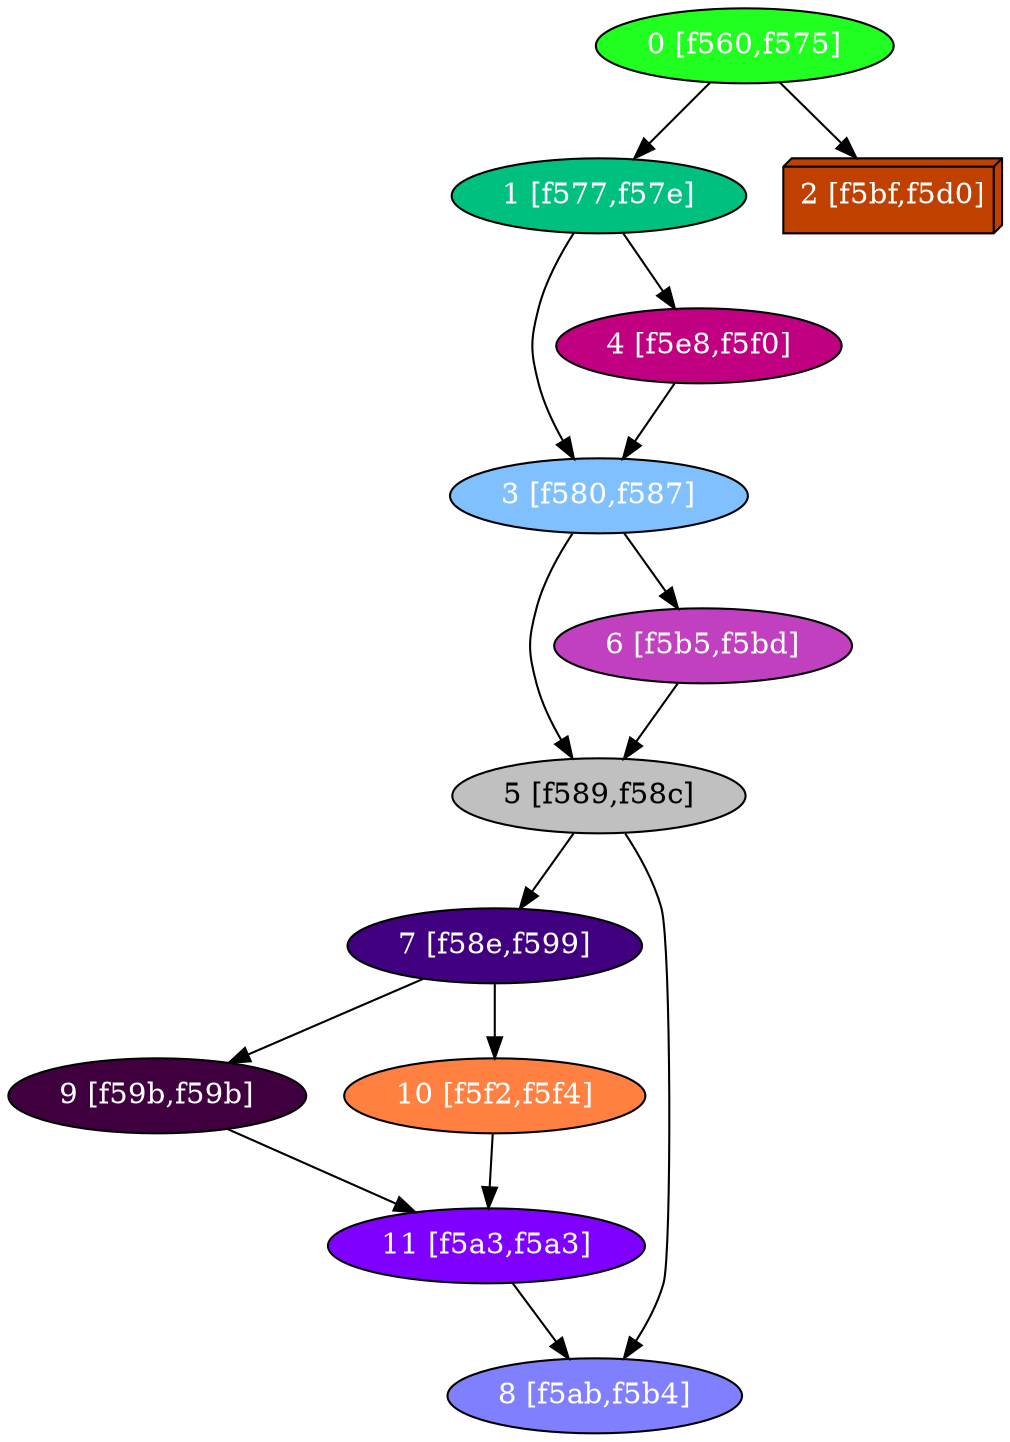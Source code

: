 diGraph libnss3{
	libnss3_0  [style=filled fillcolor="#20FF20" fontcolor="#ffffff" shape=oval label="0 [f560,f575]"]
	libnss3_1  [style=filled fillcolor="#00C080" fontcolor="#ffffff" shape=oval label="1 [f577,f57e]"]
	libnss3_2  [style=filled fillcolor="#C04000" fontcolor="#ffffff" shape=box3d label="2 [f5bf,f5d0]"]
	libnss3_3  [style=filled fillcolor="#80C0FF" fontcolor="#ffffff" shape=oval label="3 [f580,f587]"]
	libnss3_4  [style=filled fillcolor="#C00080" fontcolor="#ffffff" shape=oval label="4 [f5e8,f5f0]"]
	libnss3_5  [style=filled fillcolor="#C0C0C0" fontcolor="#000000" shape=oval label="5 [f589,f58c]"]
	libnss3_6  [style=filled fillcolor="#C040C0" fontcolor="#ffffff" shape=oval label="6 [f5b5,f5bd]"]
	libnss3_7  [style=filled fillcolor="#400080" fontcolor="#ffffff" shape=oval label="7 [f58e,f599]"]
	libnss3_8  [style=filled fillcolor="#8080FF" fontcolor="#ffffff" shape=oval label="8 [f5ab,f5b4]"]
	libnss3_9  [style=filled fillcolor="#400040" fontcolor="#ffffff" shape=oval label="9 [f59b,f59b]"]
	libnss3_a  [style=filled fillcolor="#FF8040" fontcolor="#ffffff" shape=oval label="10 [f5f2,f5f4]"]
	libnss3_b  [style=filled fillcolor="#8000FF" fontcolor="#ffffff" shape=oval label="11 [f5a3,f5a3]"]

	libnss3_0 -> libnss3_1
	libnss3_0 -> libnss3_2
	libnss3_1 -> libnss3_3
	libnss3_1 -> libnss3_4
	libnss3_3 -> libnss3_5
	libnss3_3 -> libnss3_6
	libnss3_4 -> libnss3_3
	libnss3_5 -> libnss3_7
	libnss3_5 -> libnss3_8
	libnss3_6 -> libnss3_5
	libnss3_7 -> libnss3_9
	libnss3_7 -> libnss3_a
	libnss3_9 -> libnss3_b
	libnss3_a -> libnss3_b
	libnss3_b -> libnss3_8
}